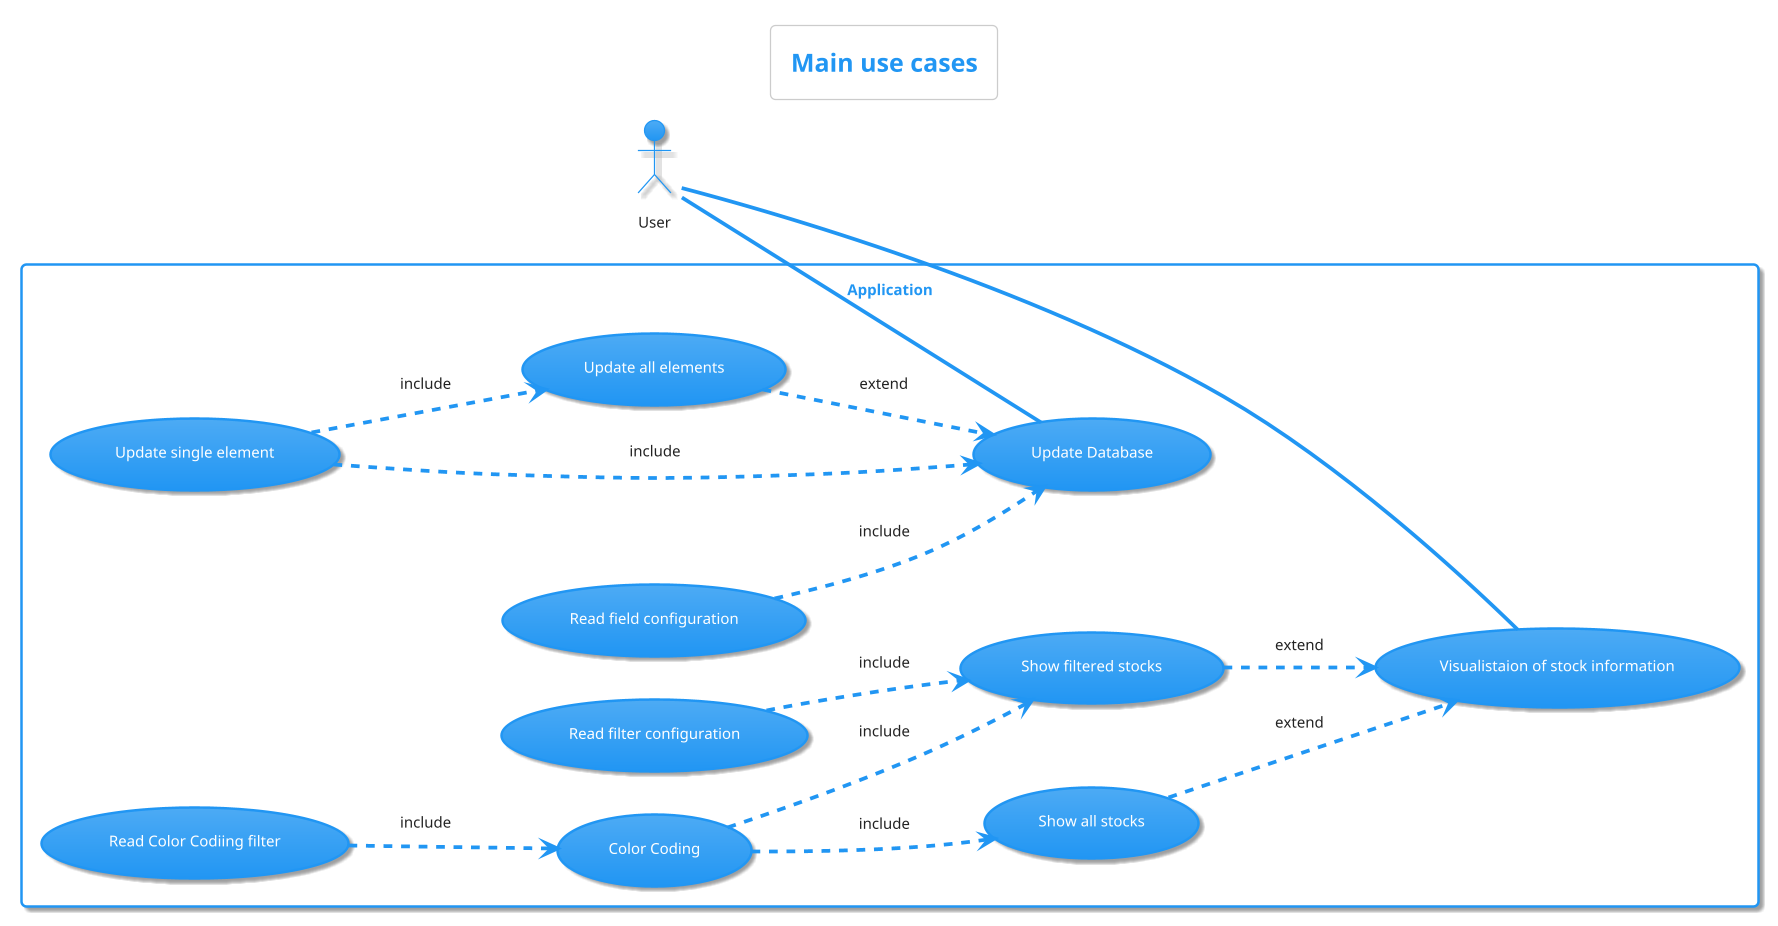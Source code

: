 @startuml usecases
!theme materia
'possible themes: materia, mars, _none_, reddress-lightblue, spacelab

scale 1.2

left to right direction

title Main use cases

actor User as user

rectangle Application {
  usecase "Update Database" as updateDB
  usecase "Update all elements" as updateAll
  usecase "Update single element" as updateElement
  usecase "Read field configuration" as readFieldConfig
  usecase "Visualistaion of stock information" as visualisation
  usecase "Show all stocks" as showAll
  usecase "Show filtered stocks" as showFiltered
  usecase "Read filter configuration" as readFilter
  usecase "Color Coding" as colorCoding
  usecase "Read Color Codiing filter" as ccFilter
}

user -- updateDB
user -- visualisation


updateAll ..> updateDB : extend
updateElement ..> updateAll : include
updateElement ..> updateDB : include
readFieldConfig ..> updateDB : include
showAll ..> visualisation : extend
showFiltered ..> visualisation : extend
readFilter ..> showFiltered : include
colorCoding ..> showAll : include
ccFilter ..> colorCoding: include
colorCoding ..> showFiltered : include
@enduml